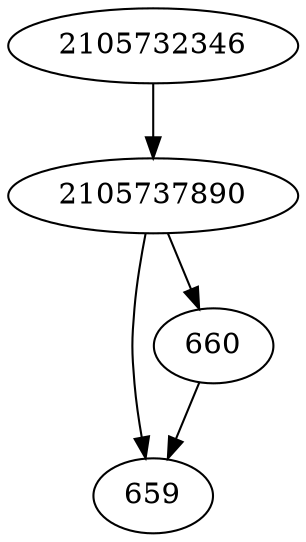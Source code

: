 strict digraph  {
2105737890;
2105732346;
659;
660;
2105737890 -> 659;
2105737890 -> 660;
2105732346 -> 2105737890;
660 -> 659;
}
